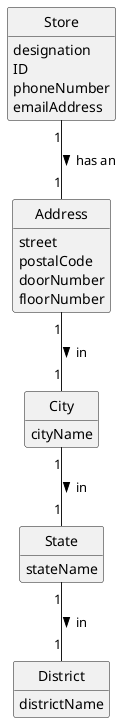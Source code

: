 @startuml
skinparam monochrome true
skinparam packageStyle rectangle
skinparam shadowing false

'left to right direction

skinparam classAttributeIconSize 0

hide circle
hide methods

class Store {
    designation
    ID
    phoneNumber
    emailAddress
}

class State {
    stateName
}

class District {
    districtName
}

class City {
    cityName
}

class Address {
    street
    postalCode
    doorNumber
    floorNumber
}

Address "1" -- "1" City : in >
City "1" -- "1" State : in >
State "1" -- "1" District : in >
Store "1" -- "1" Address : has an >

@enduml